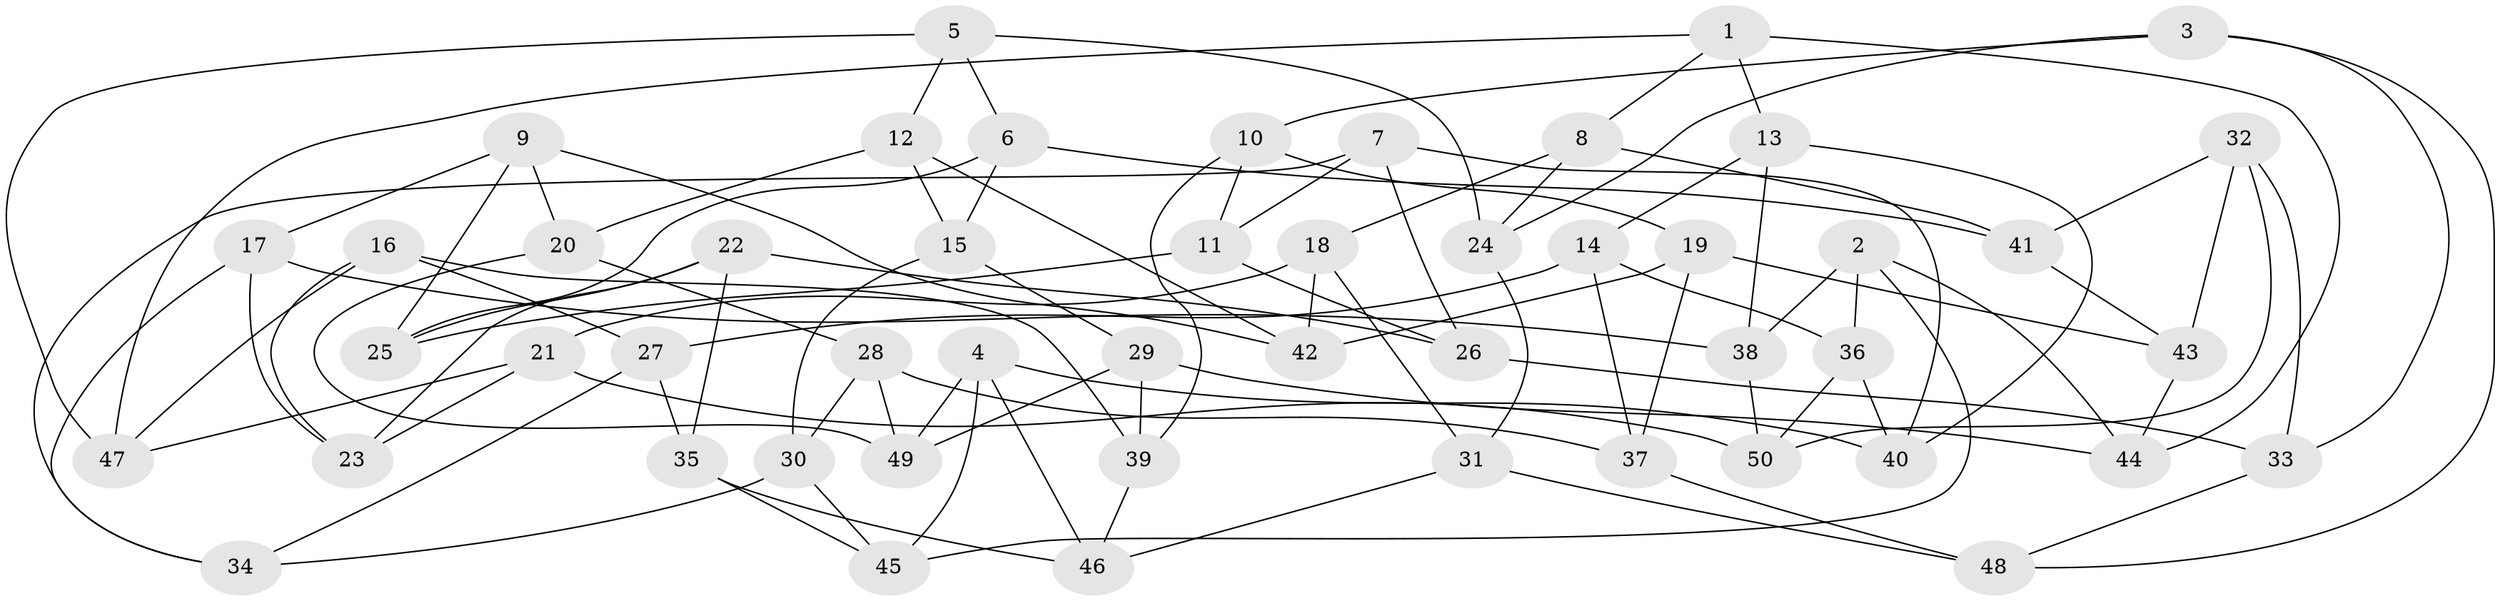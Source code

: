 // coarse degree distribution, {10: 0.04, 6: 0.12, 4: 0.44, 9: 0.04, 7: 0.08, 8: 0.2, 2: 0.04, 3: 0.04}
// Generated by graph-tools (version 1.1) at 2025/21/03/04/25 18:21:01]
// undirected, 50 vertices, 100 edges
graph export_dot {
graph [start="1"]
  node [color=gray90,style=filled];
  1;
  2;
  3;
  4;
  5;
  6;
  7;
  8;
  9;
  10;
  11;
  12;
  13;
  14;
  15;
  16;
  17;
  18;
  19;
  20;
  21;
  22;
  23;
  24;
  25;
  26;
  27;
  28;
  29;
  30;
  31;
  32;
  33;
  34;
  35;
  36;
  37;
  38;
  39;
  40;
  41;
  42;
  43;
  44;
  45;
  46;
  47;
  48;
  49;
  50;
  1 -- 13;
  1 -- 47;
  1 -- 8;
  1 -- 44;
  2 -- 45;
  2 -- 36;
  2 -- 44;
  2 -- 38;
  3 -- 48;
  3 -- 24;
  3 -- 10;
  3 -- 33;
  4 -- 45;
  4 -- 40;
  4 -- 49;
  4 -- 46;
  5 -- 47;
  5 -- 12;
  5 -- 24;
  5 -- 6;
  6 -- 41;
  6 -- 25;
  6 -- 15;
  7 -- 34;
  7 -- 11;
  7 -- 26;
  7 -- 40;
  8 -- 41;
  8 -- 24;
  8 -- 18;
  9 -- 42;
  9 -- 20;
  9 -- 25;
  9 -- 17;
  10 -- 39;
  10 -- 19;
  10 -- 11;
  11 -- 26;
  11 -- 25;
  12 -- 42;
  12 -- 20;
  12 -- 15;
  13 -- 14;
  13 -- 40;
  13 -- 38;
  14 -- 37;
  14 -- 36;
  14 -- 27;
  15 -- 29;
  15 -- 30;
  16 -- 47;
  16 -- 27;
  16 -- 23;
  16 -- 39;
  17 -- 38;
  17 -- 34;
  17 -- 23;
  18 -- 31;
  18 -- 21;
  18 -- 42;
  19 -- 37;
  19 -- 43;
  19 -- 42;
  20 -- 49;
  20 -- 28;
  21 -- 47;
  21 -- 23;
  21 -- 50;
  22 -- 35;
  22 -- 23;
  22 -- 25;
  22 -- 26;
  24 -- 31;
  26 -- 33;
  27 -- 35;
  27 -- 34;
  28 -- 49;
  28 -- 37;
  28 -- 30;
  29 -- 39;
  29 -- 44;
  29 -- 49;
  30 -- 45;
  30 -- 34;
  31 -- 46;
  31 -- 48;
  32 -- 43;
  32 -- 41;
  32 -- 50;
  32 -- 33;
  33 -- 48;
  35 -- 46;
  35 -- 45;
  36 -- 40;
  36 -- 50;
  37 -- 48;
  38 -- 50;
  39 -- 46;
  41 -- 43;
  43 -- 44;
}
